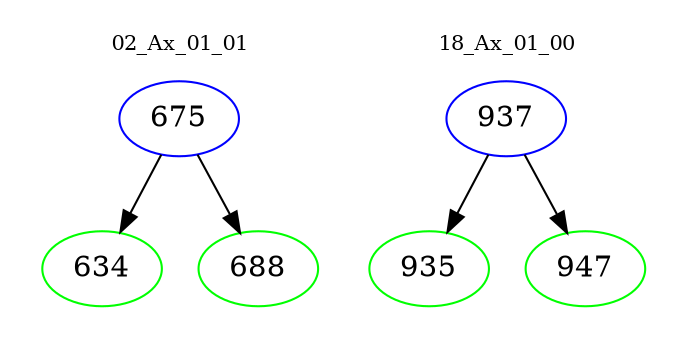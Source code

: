 digraph{
subgraph cluster_0 {
color = white
label = "02_Ax_01_01";
fontsize=10;
T0_675 [label="675", color="blue"]
T0_675 -> T0_634 [color="black"]
T0_634 [label="634", color="green"]
T0_675 -> T0_688 [color="black"]
T0_688 [label="688", color="green"]
}
subgraph cluster_1 {
color = white
label = "18_Ax_01_00";
fontsize=10;
T1_937 [label="937", color="blue"]
T1_937 -> T1_935 [color="black"]
T1_935 [label="935", color="green"]
T1_937 -> T1_947 [color="black"]
T1_947 [label="947", color="green"]
}
}
